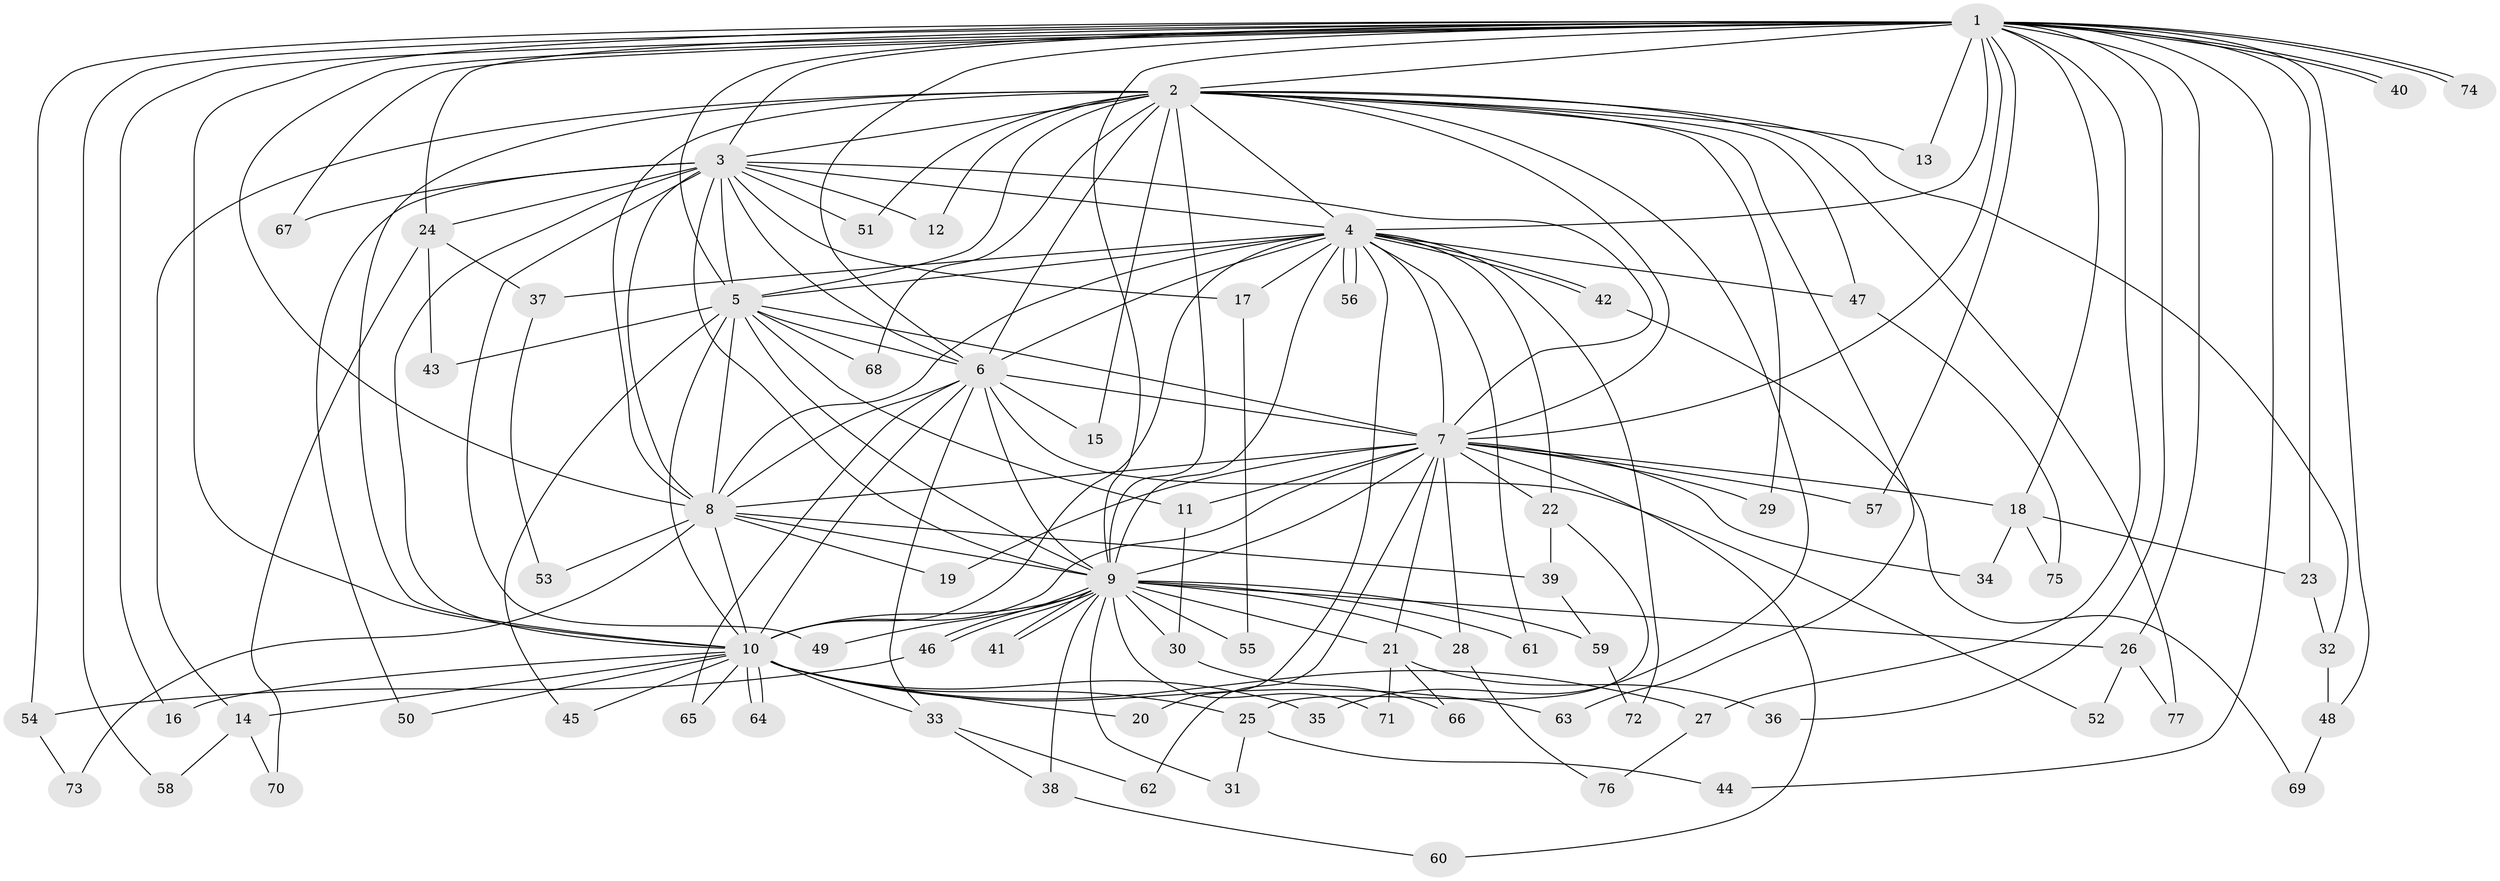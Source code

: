 // Generated by graph-tools (version 1.1) at 2025/13/03/09/25 04:13:54]
// undirected, 77 vertices, 179 edges
graph export_dot {
graph [start="1"]
  node [color=gray90,style=filled];
  1;
  2;
  3;
  4;
  5;
  6;
  7;
  8;
  9;
  10;
  11;
  12;
  13;
  14;
  15;
  16;
  17;
  18;
  19;
  20;
  21;
  22;
  23;
  24;
  25;
  26;
  27;
  28;
  29;
  30;
  31;
  32;
  33;
  34;
  35;
  36;
  37;
  38;
  39;
  40;
  41;
  42;
  43;
  44;
  45;
  46;
  47;
  48;
  49;
  50;
  51;
  52;
  53;
  54;
  55;
  56;
  57;
  58;
  59;
  60;
  61;
  62;
  63;
  64;
  65;
  66;
  67;
  68;
  69;
  70;
  71;
  72;
  73;
  74;
  75;
  76;
  77;
  1 -- 2;
  1 -- 3;
  1 -- 4;
  1 -- 5;
  1 -- 6;
  1 -- 7;
  1 -- 8;
  1 -- 9;
  1 -- 10;
  1 -- 13;
  1 -- 16;
  1 -- 18;
  1 -- 23;
  1 -- 24;
  1 -- 26;
  1 -- 27;
  1 -- 36;
  1 -- 40;
  1 -- 40;
  1 -- 44;
  1 -- 48;
  1 -- 54;
  1 -- 57;
  1 -- 58;
  1 -- 67;
  1 -- 74;
  1 -- 74;
  2 -- 3;
  2 -- 4;
  2 -- 5;
  2 -- 6;
  2 -- 7;
  2 -- 8;
  2 -- 9;
  2 -- 10;
  2 -- 12;
  2 -- 13;
  2 -- 14;
  2 -- 15;
  2 -- 29;
  2 -- 32;
  2 -- 35;
  2 -- 47;
  2 -- 51;
  2 -- 63;
  2 -- 68;
  2 -- 77;
  3 -- 4;
  3 -- 5;
  3 -- 6;
  3 -- 7;
  3 -- 8;
  3 -- 9;
  3 -- 10;
  3 -- 12;
  3 -- 17;
  3 -- 24;
  3 -- 49;
  3 -- 50;
  3 -- 51;
  3 -- 67;
  4 -- 5;
  4 -- 6;
  4 -- 7;
  4 -- 8;
  4 -- 9;
  4 -- 10;
  4 -- 17;
  4 -- 20;
  4 -- 22;
  4 -- 37;
  4 -- 42;
  4 -- 42;
  4 -- 47;
  4 -- 56;
  4 -- 56;
  4 -- 61;
  4 -- 72;
  5 -- 6;
  5 -- 7;
  5 -- 8;
  5 -- 9;
  5 -- 10;
  5 -- 11;
  5 -- 43;
  5 -- 45;
  5 -- 68;
  6 -- 7;
  6 -- 8;
  6 -- 9;
  6 -- 10;
  6 -- 15;
  6 -- 33;
  6 -- 52;
  6 -- 65;
  7 -- 8;
  7 -- 9;
  7 -- 10;
  7 -- 11;
  7 -- 18;
  7 -- 19;
  7 -- 21;
  7 -- 22;
  7 -- 28;
  7 -- 29;
  7 -- 34;
  7 -- 57;
  7 -- 60;
  7 -- 62;
  8 -- 9;
  8 -- 10;
  8 -- 19;
  8 -- 39;
  8 -- 53;
  8 -- 73;
  9 -- 10;
  9 -- 21;
  9 -- 26;
  9 -- 28;
  9 -- 30;
  9 -- 31;
  9 -- 38;
  9 -- 41;
  9 -- 41;
  9 -- 46;
  9 -- 46;
  9 -- 49;
  9 -- 55;
  9 -- 59;
  9 -- 61;
  9 -- 71;
  10 -- 14;
  10 -- 16;
  10 -- 20;
  10 -- 25;
  10 -- 27;
  10 -- 33;
  10 -- 35;
  10 -- 45;
  10 -- 50;
  10 -- 63;
  10 -- 64;
  10 -- 64;
  10 -- 65;
  11 -- 30;
  14 -- 58;
  14 -- 70;
  17 -- 55;
  18 -- 23;
  18 -- 34;
  18 -- 75;
  21 -- 36;
  21 -- 66;
  21 -- 71;
  22 -- 25;
  22 -- 39;
  23 -- 32;
  24 -- 37;
  24 -- 43;
  24 -- 70;
  25 -- 31;
  25 -- 44;
  26 -- 52;
  26 -- 77;
  27 -- 76;
  28 -- 76;
  30 -- 66;
  32 -- 48;
  33 -- 38;
  33 -- 62;
  37 -- 53;
  38 -- 60;
  39 -- 59;
  42 -- 69;
  46 -- 54;
  47 -- 75;
  48 -- 69;
  54 -- 73;
  59 -- 72;
}
